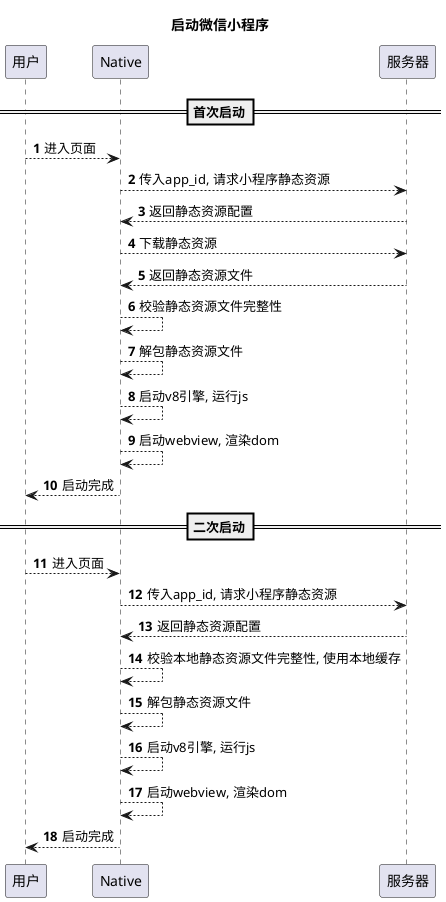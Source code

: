 @startuml

autonumber

title: 启动微信小程序

==首次启动==

用户--> Native : 进入页面
Native--> 服务器 : 传入app_id, 请求小程序静态资源
服务器 --> Native : 返回静态资源配置
Native--> 服务器 : 下载静态资源
服务器 --> Native : 返回静态资源文件
Native --> Native : 校验静态资源文件完整性
Native --> Native : 解包静态资源文件
Native --> Native : 启动v8引擎, 运行js
Native --> Native : 启动webview, 渲染dom
Native --> 用户: 启动完成

==二次启动==

用户--> Native : 进入页面
Native--> 服务器 : 传入app_id, 请求小程序静态资源
服务器 --> Native : 返回静态资源配置
Native --> Native : 校验本地静态资源文件完整性, 使用本地缓存
Native --> Native : 解包静态资源文件
Native --> Native : 启动v8引擎, 运行js
Native --> Native : 启动webview, 渲染dom
Native --> 用户: 启动完成


@enduml